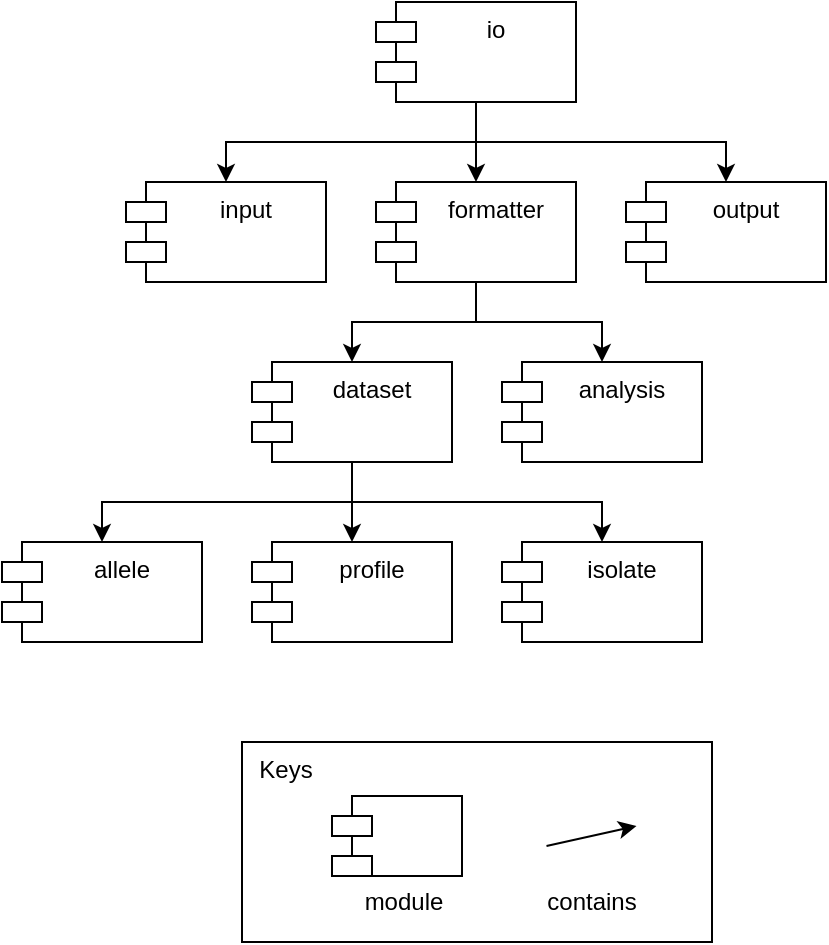 <mxfile version="13.6.9" type="device"><diagram id="tP0xJpewXAiCSXCsCGLa" name="Page-1"><mxGraphModel dx="2881" dy="1209" grid="1" gridSize="10" guides="1" tooltips="1" connect="1" arrows="1" fold="1" page="1" pageScale="1" pageWidth="850" pageHeight="1100" math="0" shadow="0"><root><mxCell id="0"/><mxCell id="1" parent="0"/><mxCell id="5Pfd-G8DoLz5TNNf8deo-19" style="edgeStyle=orthogonalEdgeStyle;rounded=0;orthogonalLoop=1;jettySize=auto;html=1;exitX=0.5;exitY=1;exitDx=0;exitDy=0;entryX=0.5;entryY=0;entryDx=0;entryDy=0;" parent="1" source="5Pfd-G8DoLz5TNNf8deo-10" target="5Pfd-G8DoLz5TNNf8deo-17" edge="1"><mxGeometry relative="1" as="geometry"/></mxCell><mxCell id="5Pfd-G8DoLz5TNNf8deo-20" style="edgeStyle=orthogonalEdgeStyle;rounded=0;orthogonalLoop=1;jettySize=auto;html=1;exitX=0.5;exitY=1;exitDx=0;exitDy=0;entryX=0.5;entryY=0;entryDx=0;entryDy=0;" parent="1" source="5Pfd-G8DoLz5TNNf8deo-10" target="5Pfd-G8DoLz5TNNf8deo-18" edge="1"><mxGeometry relative="1" as="geometry"/></mxCell><mxCell id="5Pfd-G8DoLz5TNNf8deo-10" value="formatter" style="shape=module;align=left;spacingLeft=20;align=center;verticalAlign=top;" parent="1" vertex="1"><mxGeometry x="-444" y="410" width="100" height="50" as="geometry"/></mxCell><mxCell id="5Pfd-G8DoLz5TNNf8deo-11" value="output" style="shape=module;align=left;spacingLeft=20;align=center;verticalAlign=top;" parent="1" vertex="1"><mxGeometry x="-319" y="410" width="100" height="50" as="geometry"/></mxCell><mxCell id="5Pfd-G8DoLz5TNNf8deo-12" value="input" style="shape=module;align=left;spacingLeft=20;align=center;verticalAlign=top;" parent="1" vertex="1"><mxGeometry x="-569" y="410" width="100" height="50" as="geometry"/></mxCell><mxCell id="5Pfd-G8DoLz5TNNf8deo-13" style="edgeStyle=orthogonalEdgeStyle;rounded=0;orthogonalLoop=1;jettySize=auto;html=1;exitX=0.5;exitY=1;exitDx=0;exitDy=0;entryX=0.5;entryY=0;entryDx=0;entryDy=0;" parent="1" source="5Pfd-G8DoLz5TNNf8deo-16" target="5Pfd-G8DoLz5TNNf8deo-10" edge="1"><mxGeometry relative="1" as="geometry"/></mxCell><mxCell id="5Pfd-G8DoLz5TNNf8deo-14" style="edgeStyle=orthogonalEdgeStyle;rounded=0;orthogonalLoop=1;jettySize=auto;html=1;exitX=0.5;exitY=1;exitDx=0;exitDy=0;entryX=0.5;entryY=0;entryDx=0;entryDy=0;" parent="1" source="5Pfd-G8DoLz5TNNf8deo-16" target="5Pfd-G8DoLz5TNNf8deo-12" edge="1"><mxGeometry relative="1" as="geometry"/></mxCell><mxCell id="5Pfd-G8DoLz5TNNf8deo-15" style="edgeStyle=orthogonalEdgeStyle;rounded=0;orthogonalLoop=1;jettySize=auto;html=1;exitX=0.5;exitY=1;exitDx=0;exitDy=0;entryX=0.5;entryY=0;entryDx=0;entryDy=0;" parent="1" source="5Pfd-G8DoLz5TNNf8deo-16" target="5Pfd-G8DoLz5TNNf8deo-11" edge="1"><mxGeometry relative="1" as="geometry"/></mxCell><mxCell id="5Pfd-G8DoLz5TNNf8deo-16" value="io" style="shape=module;align=left;spacingLeft=20;align=center;verticalAlign=top;" parent="1" vertex="1"><mxGeometry x="-444" y="320" width="100" height="50" as="geometry"/></mxCell><mxCell id="5Pfd-G8DoLz5TNNf8deo-24" style="edgeStyle=orthogonalEdgeStyle;rounded=0;orthogonalLoop=1;jettySize=auto;html=1;exitX=0.5;exitY=1;exitDx=0;exitDy=0;entryX=0.5;entryY=0;entryDx=0;entryDy=0;" parent="1" source="5Pfd-G8DoLz5TNNf8deo-17" target="5Pfd-G8DoLz5TNNf8deo-21" edge="1"><mxGeometry relative="1" as="geometry"/></mxCell><mxCell id="5Pfd-G8DoLz5TNNf8deo-25" style="edgeStyle=orthogonalEdgeStyle;rounded=0;orthogonalLoop=1;jettySize=auto;html=1;exitX=0.5;exitY=1;exitDx=0;exitDy=0;entryX=0.5;entryY=0;entryDx=0;entryDy=0;" parent="1" source="5Pfd-G8DoLz5TNNf8deo-17" target="5Pfd-G8DoLz5TNNf8deo-23" edge="1"><mxGeometry relative="1" as="geometry"/></mxCell><mxCell id="5Pfd-G8DoLz5TNNf8deo-26" style="edgeStyle=orthogonalEdgeStyle;rounded=0;orthogonalLoop=1;jettySize=auto;html=1;exitX=0.5;exitY=1;exitDx=0;exitDy=0;entryX=0.5;entryY=0;entryDx=0;entryDy=0;" parent="1" source="5Pfd-G8DoLz5TNNf8deo-17" target="5Pfd-G8DoLz5TNNf8deo-22" edge="1"><mxGeometry relative="1" as="geometry"/></mxCell><mxCell id="5Pfd-G8DoLz5TNNf8deo-17" value="dataset" style="shape=module;align=left;spacingLeft=20;align=center;verticalAlign=top;" parent="1" vertex="1"><mxGeometry x="-506" y="500" width="100" height="50" as="geometry"/></mxCell><mxCell id="5Pfd-G8DoLz5TNNf8deo-18" value="analysis" style="shape=module;align=left;spacingLeft=20;align=center;verticalAlign=top;" parent="1" vertex="1"><mxGeometry x="-381" y="500" width="100" height="50" as="geometry"/></mxCell><mxCell id="5Pfd-G8DoLz5TNNf8deo-21" value="profile" style="shape=module;align=left;spacingLeft=20;align=center;verticalAlign=top;" parent="1" vertex="1"><mxGeometry x="-506" y="590" width="100" height="50" as="geometry"/></mxCell><mxCell id="5Pfd-G8DoLz5TNNf8deo-22" value="isolate" style="shape=module;align=left;spacingLeft=20;align=center;verticalAlign=top;" parent="1" vertex="1"><mxGeometry x="-381" y="590" width="100" height="50" as="geometry"/></mxCell><mxCell id="5Pfd-G8DoLz5TNNf8deo-23" value="allele" style="shape=module;align=left;spacingLeft=20;align=center;verticalAlign=top;" parent="1" vertex="1"><mxGeometry x="-631" y="590" width="100" height="50" as="geometry"/></mxCell><mxCell id="EjOJq2n99uDHE3yh4HSN-1" value="" style="group" vertex="1" connectable="0" parent="1"><mxGeometry x="-511" y="690" width="235" height="100" as="geometry"/></mxCell><mxCell id="EjOJq2n99uDHE3yh4HSN-2" value="&amp;nbsp; Keys" style="rounded=0;whiteSpace=wrap;html=1;align=left;verticalAlign=top;" vertex="1" parent="EjOJq2n99uDHE3yh4HSN-1"><mxGeometry width="235" height="100" as="geometry"/></mxCell><mxCell id="EjOJq2n99uDHE3yh4HSN-3" value="" style="endArrow=classic;html=1;exitX=1;exitY=0.5;exitDx=0;exitDy=0;startArrow=none;startFill=0;endFill=1;" edge="1" parent="EjOJq2n99uDHE3yh4HSN-1"><mxGeometry width="50" height="50" relative="1" as="geometry"><mxPoint x="152.25" y="52" as="sourcePoint"/><mxPoint x="197.25" y="42" as="targetPoint"/></mxGeometry></mxCell><mxCell id="EjOJq2n99uDHE3yh4HSN-4" value="contains" style="text;html=1;strokeColor=none;fillColor=none;align=center;verticalAlign=middle;whiteSpace=wrap;rounded=0;" vertex="1" parent="EjOJq2n99uDHE3yh4HSN-1"><mxGeometry x="145" y="70" width="59.5" height="20" as="geometry"/></mxCell><mxCell id="EjOJq2n99uDHE3yh4HSN-5" value="" style="shape=module;align=left;spacingLeft=20;align=center;verticalAlign=top;" vertex="1" parent="EjOJq2n99uDHE3yh4HSN-1"><mxGeometry x="45" y="27" width="65" height="40" as="geometry"/></mxCell><mxCell id="EjOJq2n99uDHE3yh4HSN-6" value="module" style="text;html=1;strokeColor=none;fillColor=none;align=center;verticalAlign=middle;whiteSpace=wrap;rounded=0;" vertex="1" parent="EjOJq2n99uDHE3yh4HSN-1"><mxGeometry x="50.5" y="70" width="59.5" height="20" as="geometry"/></mxCell></root></mxGraphModel></diagram></mxfile>